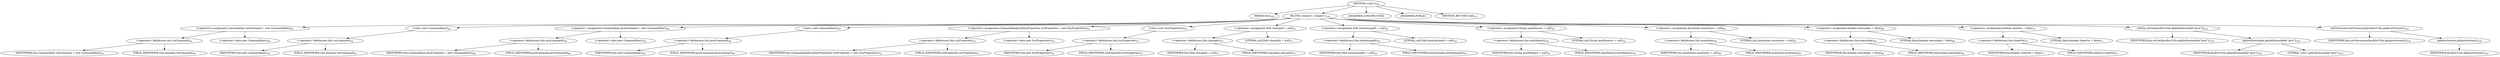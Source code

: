 digraph "&lt;init&gt;" {  
"523" [label = <(METHOD,&lt;init&gt;)<SUB>228</SUB>> ]
"29" [label = <(PARAM,this)<SUB>228</SUB>> ]
"524" [label = <(BLOCK,&lt;empty&gt;,&lt;empty&gt;)<SUB>228</SUB>> ]
"525" [label = <(&lt;operator&gt;.assignment,Commandline vmCommand = new Commandline())<SUB>44</SUB>> ]
"526" [label = <(&lt;operator&gt;.fieldAccess,this.vmCommand)<SUB>44</SUB>> ]
"527" [label = <(IDENTIFIER,this,Commandline vmCommand = new Commandline())<SUB>44</SUB>> ]
"528" [label = <(FIELD_IDENTIFIER,vmCommand,vmCommand)<SUB>44</SUB>> ]
"529" [label = <(&lt;operator&gt;.alloc,new Commandline())<SUB>44</SUB>> ]
"530" [label = <(&lt;init&gt;,new Commandline())<SUB>44</SUB>> ]
"531" [label = <(&lt;operator&gt;.fieldAccess,this.vmCommand)<SUB>44</SUB>> ]
"532" [label = <(IDENTIFIER,this,new Commandline())<SUB>44</SUB>> ]
"533" [label = <(FIELD_IDENTIFIER,vmCommand,vmCommand)<SUB>44</SUB>> ]
"534" [label = <(&lt;operator&gt;.assignment,Commandline javaCommand = new Commandline())<SUB>48</SUB>> ]
"535" [label = <(&lt;operator&gt;.fieldAccess,this.javaCommand)<SUB>48</SUB>> ]
"536" [label = <(IDENTIFIER,this,Commandline javaCommand = new Commandline())<SUB>48</SUB>> ]
"537" [label = <(FIELD_IDENTIFIER,javaCommand,javaCommand)<SUB>48</SUB>> ]
"538" [label = <(&lt;operator&gt;.alloc,new Commandline())<SUB>48</SUB>> ]
"539" [label = <(&lt;init&gt;,new Commandline())<SUB>48</SUB>> ]
"540" [label = <(&lt;operator&gt;.fieldAccess,this.javaCommand)<SUB>48</SUB>> ]
"541" [label = <(IDENTIFIER,this,new Commandline())<SUB>48</SUB>> ]
"542" [label = <(FIELD_IDENTIFIER,javaCommand,javaCommand)<SUB>48</SUB>> ]
"543" [label = <(&lt;operator&gt;.assignment,CommandlineJava$SysProperties sysProperties = new SysProperties())<SUB>52</SUB>> ]
"544" [label = <(&lt;operator&gt;.fieldAccess,this.sysProperties)<SUB>52</SUB>> ]
"545" [label = <(IDENTIFIER,this,CommandlineJava$SysProperties sysProperties = new SysProperties())<SUB>52</SUB>> ]
"546" [label = <(FIELD_IDENTIFIER,sysProperties,sysProperties)<SUB>52</SUB>> ]
"547" [label = <(&lt;operator&gt;.alloc,new SysProperties())<SUB>52</SUB>> ]
"548" [label = <(&lt;init&gt;,new SysProperties())<SUB>52</SUB>> ]
"549" [label = <(&lt;operator&gt;.fieldAccess,this.sysProperties)<SUB>52</SUB>> ]
"550" [label = <(IDENTIFIER,this,new SysProperties())<SUB>52</SUB>> ]
"551" [label = <(FIELD_IDENTIFIER,sysProperties,sysProperties)<SUB>52</SUB>> ]
"552" [label = <(&lt;operator&gt;.assignment,Path classpath = null)<SUB>53</SUB>> ]
"553" [label = <(&lt;operator&gt;.fieldAccess,this.classpath)<SUB>53</SUB>> ]
"554" [label = <(IDENTIFIER,this,Path classpath = null)<SUB>53</SUB>> ]
"555" [label = <(FIELD_IDENTIFIER,classpath,classpath)<SUB>53</SUB>> ]
"556" [label = <(LITERAL,null,Path classpath = null)<SUB>53</SUB>> ]
"557" [label = <(&lt;operator&gt;.assignment,Path bootclasspath = null)<SUB>54</SUB>> ]
"558" [label = <(&lt;operator&gt;.fieldAccess,this.bootclasspath)<SUB>54</SUB>> ]
"559" [label = <(IDENTIFIER,this,Path bootclasspath = null)<SUB>54</SUB>> ]
"560" [label = <(FIELD_IDENTIFIER,bootclasspath,bootclasspath)<SUB>54</SUB>> ]
"561" [label = <(LITERAL,null,Path bootclasspath = null)<SUB>54</SUB>> ]
"562" [label = <(&lt;operator&gt;.assignment,String maxMemory = null)<SUB>56</SUB>> ]
"563" [label = <(&lt;operator&gt;.fieldAccess,this.maxMemory)<SUB>56</SUB>> ]
"564" [label = <(IDENTIFIER,this,String maxMemory = null)<SUB>56</SUB>> ]
"565" [label = <(FIELD_IDENTIFIER,maxMemory,maxMemory)<SUB>56</SUB>> ]
"566" [label = <(LITERAL,null,String maxMemory = null)<SUB>56</SUB>> ]
"567" [label = <(&lt;operator&gt;.assignment,Assertions assertions = null)<SUB>60</SUB>> ]
"568" [label = <(&lt;operator&gt;.fieldAccess,this.assertions)<SUB>60</SUB>> ]
"569" [label = <(IDENTIFIER,this,Assertions assertions = null)<SUB>60</SUB>> ]
"570" [label = <(FIELD_IDENTIFIER,assertions,assertions)<SUB>60</SUB>> ]
"571" [label = <(LITERAL,null,Assertions assertions = null)<SUB>60</SUB>> ]
"572" [label = <(&lt;operator&gt;.assignment,boolean executeJar = false)<SUB>66</SUB>> ]
"573" [label = <(&lt;operator&gt;.fieldAccess,this.executeJar)<SUB>66</SUB>> ]
"574" [label = <(IDENTIFIER,this,boolean executeJar = false)<SUB>66</SUB>> ]
"575" [label = <(FIELD_IDENTIFIER,executeJar,executeJar)<SUB>66</SUB>> ]
"576" [label = <(LITERAL,false,boolean executeJar = false)<SUB>66</SUB>> ]
"577" [label = <(&lt;operator&gt;.assignment,boolean cloneVm = false)<SUB>72</SUB>> ]
"578" [label = <(&lt;operator&gt;.fieldAccess,this.cloneVm)<SUB>72</SUB>> ]
"579" [label = <(IDENTIFIER,this,boolean cloneVm = false)<SUB>72</SUB>> ]
"580" [label = <(FIELD_IDENTIFIER,cloneVm,cloneVm)<SUB>72</SUB>> ]
"581" [label = <(LITERAL,false,boolean cloneVm = false)<SUB>72</SUB>> ]
"582" [label = <(setVm,setVm(JavaEnvUtils.getJreExecutable(&quot;java&quot;)))<SUB>229</SUB>> ]
"28" [label = <(IDENTIFIER,this,setVm(JavaEnvUtils.getJreExecutable(&quot;java&quot;)))<SUB>229</SUB>> ]
"583" [label = <(getJreExecutable,getJreExecutable(&quot;java&quot;))<SUB>229</SUB>> ]
"584" [label = <(IDENTIFIER,JavaEnvUtils,getJreExecutable(&quot;java&quot;))<SUB>229</SUB>> ]
"585" [label = <(LITERAL,&quot;java&quot;,getJreExecutable(&quot;java&quot;))<SUB>229</SUB>> ]
"586" [label = <(setVmversion,setVmversion(JavaEnvUtils.getJavaVersion()))<SUB>230</SUB>> ]
"30" [label = <(IDENTIFIER,this,setVmversion(JavaEnvUtils.getJavaVersion()))<SUB>230</SUB>> ]
"587" [label = <(getJavaVersion,getJavaVersion())<SUB>230</SUB>> ]
"588" [label = <(IDENTIFIER,JavaEnvUtils,getJavaVersion())<SUB>230</SUB>> ]
"589" [label = <(MODIFIER,CONSTRUCTOR)> ]
"590" [label = <(MODIFIER,PUBLIC)> ]
"591" [label = <(METHOD_RETURN,void)<SUB>231</SUB>> ]
  "523" -> "29" 
  "523" -> "524" 
  "523" -> "589" 
  "523" -> "590" 
  "523" -> "591" 
  "524" -> "525" 
  "524" -> "530" 
  "524" -> "534" 
  "524" -> "539" 
  "524" -> "543" 
  "524" -> "548" 
  "524" -> "552" 
  "524" -> "557" 
  "524" -> "562" 
  "524" -> "567" 
  "524" -> "572" 
  "524" -> "577" 
  "524" -> "582" 
  "524" -> "586" 
  "525" -> "526" 
  "525" -> "529" 
  "526" -> "527" 
  "526" -> "528" 
  "530" -> "531" 
  "531" -> "532" 
  "531" -> "533" 
  "534" -> "535" 
  "534" -> "538" 
  "535" -> "536" 
  "535" -> "537" 
  "539" -> "540" 
  "540" -> "541" 
  "540" -> "542" 
  "543" -> "544" 
  "543" -> "547" 
  "544" -> "545" 
  "544" -> "546" 
  "548" -> "549" 
  "549" -> "550" 
  "549" -> "551" 
  "552" -> "553" 
  "552" -> "556" 
  "553" -> "554" 
  "553" -> "555" 
  "557" -> "558" 
  "557" -> "561" 
  "558" -> "559" 
  "558" -> "560" 
  "562" -> "563" 
  "562" -> "566" 
  "563" -> "564" 
  "563" -> "565" 
  "567" -> "568" 
  "567" -> "571" 
  "568" -> "569" 
  "568" -> "570" 
  "572" -> "573" 
  "572" -> "576" 
  "573" -> "574" 
  "573" -> "575" 
  "577" -> "578" 
  "577" -> "581" 
  "578" -> "579" 
  "578" -> "580" 
  "582" -> "28" 
  "582" -> "583" 
  "583" -> "584" 
  "583" -> "585" 
  "586" -> "30" 
  "586" -> "587" 
  "587" -> "588" 
}
